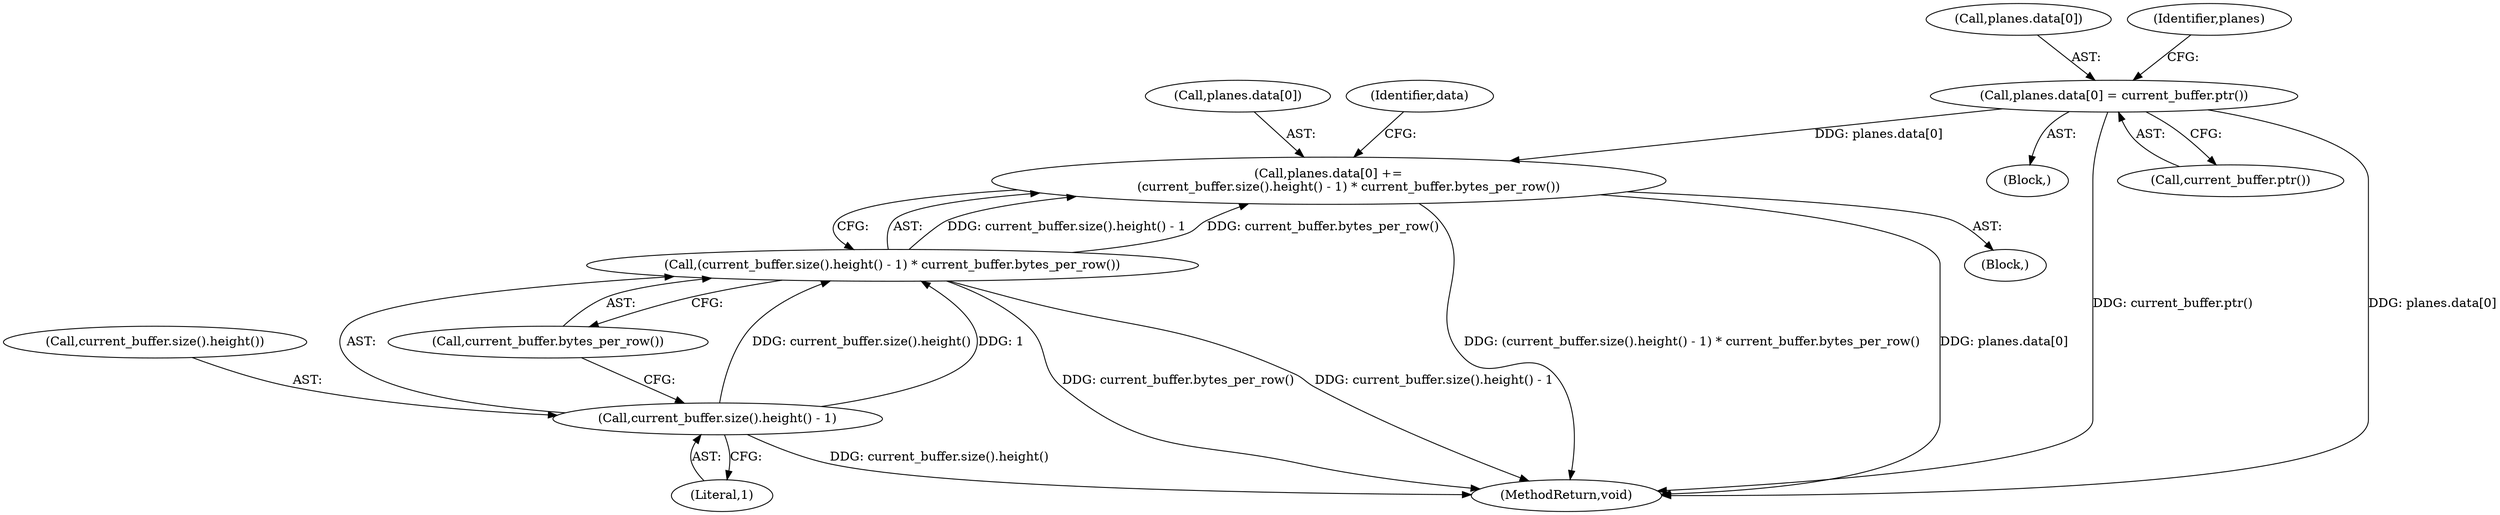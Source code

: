digraph "0_Chrome_108a923ac784e62ca84b45cb6241f77a942e233a@array" {
"1000176" [label="(Call,planes.data[0] +=\n          (current_buffer.size().height() - 1) * current_buffer.bytes_per_row())"];
"1000182" [label="(Call,(current_buffer.size().height() - 1) * current_buffer.bytes_per_row())"];
"1000183" [label="(Call,current_buffer.size().height() - 1)"];
"1000147" [label="(Call,planes.data[0] = current_buffer.ptr())"];
"1000163" [label="(Block,)"];
"1000153" [label="(Call,current_buffer.ptr())"];
"1000183" [label="(Call,current_buffer.size().height() - 1)"];
"1000109" [label="(Block,)"];
"1000177" [label="(Call,planes.data[0])"];
"1000176" [label="(Call,planes.data[0] +=\n          (current_buffer.size().height() - 1) * current_buffer.bytes_per_row())"];
"1000182" [label="(Call,(current_buffer.size().height() - 1) * current_buffer.bytes_per_row())"];
"1000188" [label="(Identifier,data)"];
"1000148" [label="(Call,planes.data[0])"];
"1000147" [label="(Call,planes.data[0] = current_buffer.ptr())"];
"1000185" [label="(Literal,1)"];
"1000207" [label="(MethodReturn,void)"];
"1000157" [label="(Identifier,planes)"];
"1000186" [label="(Call,current_buffer.bytes_per_row())"];
"1000184" [label="(Call,current_buffer.size().height())"];
"1000176" -> "1000163"  [label="AST: "];
"1000176" -> "1000182"  [label="CFG: "];
"1000177" -> "1000176"  [label="AST: "];
"1000182" -> "1000176"  [label="AST: "];
"1000188" -> "1000176"  [label="CFG: "];
"1000176" -> "1000207"  [label="DDG: (current_buffer.size().height() - 1) * current_buffer.bytes_per_row()"];
"1000176" -> "1000207"  [label="DDG: planes.data[0]"];
"1000182" -> "1000176"  [label="DDG: current_buffer.size().height() - 1"];
"1000182" -> "1000176"  [label="DDG: current_buffer.bytes_per_row()"];
"1000147" -> "1000176"  [label="DDG: planes.data[0]"];
"1000182" -> "1000186"  [label="CFG: "];
"1000183" -> "1000182"  [label="AST: "];
"1000186" -> "1000182"  [label="AST: "];
"1000182" -> "1000207"  [label="DDG: current_buffer.bytes_per_row()"];
"1000182" -> "1000207"  [label="DDG: current_buffer.size().height() - 1"];
"1000183" -> "1000182"  [label="DDG: current_buffer.size().height()"];
"1000183" -> "1000182"  [label="DDG: 1"];
"1000183" -> "1000185"  [label="CFG: "];
"1000184" -> "1000183"  [label="AST: "];
"1000185" -> "1000183"  [label="AST: "];
"1000186" -> "1000183"  [label="CFG: "];
"1000183" -> "1000207"  [label="DDG: current_buffer.size().height()"];
"1000147" -> "1000109"  [label="AST: "];
"1000147" -> "1000153"  [label="CFG: "];
"1000148" -> "1000147"  [label="AST: "];
"1000153" -> "1000147"  [label="AST: "];
"1000157" -> "1000147"  [label="CFG: "];
"1000147" -> "1000207"  [label="DDG: current_buffer.ptr()"];
"1000147" -> "1000207"  [label="DDG: planes.data[0]"];
}
